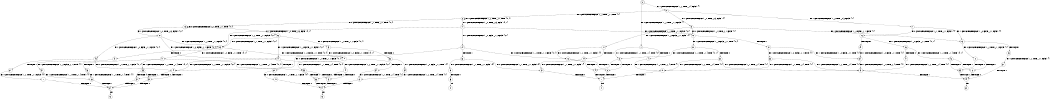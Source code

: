 digraph BCG {
size = "7, 10.5";
center = TRUE;
node [shape = circle];
0 [peripheries = 2];
0 -> 1 [label = "EX !0 !ATOMIC_EXCH_BRANCH (1, +1, TRUE, +1, 1, FALSE) !{}"];
0 -> 2 [label = "EX !1 !ATOMIC_EXCH_BRANCH (1, +1, TRUE, +1, 4, FALSE) !{}"];
1 -> 3 [label = "EX !1 !ATOMIC_EXCH_BRANCH (1, +1, TRUE, +1, 4, TRUE) !{0}"];
1 -> 4 [label = "TERMINATE !0"];
2 -> 5 [label = "EX !1 !ATOMIC_EXCH_BRANCH (1, +0, TRUE, +0, 3, FALSE) !{1}"];
2 -> 6 [label = "EX !0 !ATOMIC_EXCH_BRANCH (1, +1, TRUE, +1, 1, TRUE) !{1}"];
2 -> 7 [label = "EX !1 !ATOMIC_EXCH_BRANCH (1, +0, TRUE, +0, 3, FALSE) !{1}"];
3 -> 8 [label = "TERMINATE !0"];
3 -> 9 [label = "TERMINATE !1"];
4 -> 10 [label = "EX !1 !ATOMIC_EXCH_BRANCH (1, +1, TRUE, +1, 4, TRUE) !{}"];
5 -> 11 [label = "EX !1 !ATOMIC_EXCH_BRANCH (1, +0, FALSE, +1, 1, FALSE) !{1}"];
5 -> 12 [label = "EX !0 !ATOMIC_EXCH_BRANCH (1, +1, TRUE, +1, 1, FALSE) !{1}"];
5 -> 13 [label = "EX !1 !ATOMIC_EXCH_BRANCH (1, +0, FALSE, +1, 1, FALSE) !{1}"];
6 -> 6 [label = "EX !0 !ATOMIC_EXCH_BRANCH (1, +1, TRUE, +1, 1, TRUE) !{0, 1}"];
6 -> 14 [label = "EX !1 !ATOMIC_EXCH_BRANCH (1, +0, TRUE, +0, 3, FALSE) !{0, 1}"];
6 -> 15 [label = "EX !0 !ATOMIC_EXCH_BRANCH (1, +1, TRUE, +1, 1, TRUE) !{0, 1}"];
7 -> 16 [label = "EX !0 !ATOMIC_EXCH_BRANCH (1, +1, TRUE, +1, 1, FALSE) !{1}"];
7 -> 13 [label = "EX !1 !ATOMIC_EXCH_BRANCH (1, +0, FALSE, +1, 1, FALSE) !{1}"];
8 -> 17 [label = "TERMINATE !1"];
9 -> 17 [label = "TERMINATE !0"];
10 -> 17 [label = "TERMINATE !1"];
11 -> 18 [label = "EX !0 !ATOMIC_EXCH_BRANCH (1, +1, TRUE, +1, 1, FALSE) !{1}"];
11 -> 19 [label = "TERMINATE !1"];
12 -> 20 [label = "EX !1 !ATOMIC_EXCH_BRANCH (1, +0, FALSE, +1, 1, TRUE) !{0, 1}"];
12 -> 21 [label = "TERMINATE !0"];
13 -> 22 [label = "EX !0 !ATOMIC_EXCH_BRANCH (1, +1, TRUE, +1, 1, FALSE) !{1}"];
13 -> 23 [label = "TERMINATE !1"];
14 -> 12 [label = "EX !0 !ATOMIC_EXCH_BRANCH (1, +1, TRUE, +1, 1, FALSE) !{0, 1}"];
14 -> 24 [label = "EX !1 !ATOMIC_EXCH_BRANCH (1, +0, FALSE, +1, 1, FALSE) !{0, 1}"];
14 -> 25 [label = "EX !0 !ATOMIC_EXCH_BRANCH (1, +1, TRUE, +1, 1, FALSE) !{0, 1}"];
15 -> 26 [label = "EX !1 !ATOMIC_EXCH_BRANCH (1, +0, TRUE, +0, 3, FALSE) !{0, 1}"];
15 -> 15 [label = "EX !0 !ATOMIC_EXCH_BRANCH (1, +1, TRUE, +1, 1, TRUE) !{0, 1}"];
15 -> 27 [label = "EX !1 !ATOMIC_EXCH_BRANCH (1, +0, TRUE, +0, 3, FALSE) !{0, 1}"];
16 -> 28 [label = "EX !1 !ATOMIC_EXCH_BRANCH (1, +0, FALSE, +1, 1, TRUE) !{0, 1}"];
16 -> 29 [label = "TERMINATE !0"];
17 -> 30 [label = "exit"];
18 -> 8 [label = "TERMINATE !0"];
18 -> 9 [label = "TERMINATE !1"];
19 -> 31 [label = "EX !0 !ATOMIC_EXCH_BRANCH (1, +1, TRUE, +1, 1, FALSE) !{}"];
20 -> 3 [label = "EX !1 !ATOMIC_EXCH_BRANCH (1, +1, TRUE, +1, 4, TRUE) !{0, 1}"];
20 -> 32 [label = "TERMINATE !0"];
21 -> 33 [label = "EX !1 !ATOMIC_EXCH_BRANCH (1, +0, FALSE, +1, 1, TRUE) !{1}"];
21 -> 34 [label = "EX !1 !ATOMIC_EXCH_BRANCH (1, +0, FALSE, +1, 1, TRUE) !{1}"];
22 -> 35 [label = "TERMINATE !0"];
22 -> 36 [label = "TERMINATE !1"];
23 -> 37 [label = "EX !0 !ATOMIC_EXCH_BRANCH (1, +1, TRUE, +1, 1, FALSE) !{}"];
24 -> 18 [label = "EX !0 !ATOMIC_EXCH_BRANCH (1, +1, TRUE, +1, 1, FALSE) !{0, 1}"];
24 -> 38 [label = "TERMINATE !1"];
24 -> 39 [label = "EX !0 !ATOMIC_EXCH_BRANCH (1, +1, TRUE, +1, 1, FALSE) !{0, 1}"];
25 -> 40 [label = "EX !1 !ATOMIC_EXCH_BRANCH (1, +0, FALSE, +1, 1, TRUE) !{0, 1}"];
25 -> 41 [label = "EX !1 !ATOMIC_EXCH_BRANCH (1, +0, FALSE, +1, 1, TRUE) !{0, 1}"];
25 -> 42 [label = "TERMINATE !0"];
26 -> 43 [label = "EX !0 !ATOMIC_EXCH_BRANCH (1, +1, TRUE, +1, 1, FALSE) !{0, 1}"];
26 -> 44 [label = "EX !1 !ATOMIC_EXCH_BRANCH (1, +0, FALSE, +1, 1, FALSE) !{0, 1}"];
26 -> 25 [label = "EX !0 !ATOMIC_EXCH_BRANCH (1, +1, TRUE, +1, 1, FALSE) !{0, 1}"];
27 -> 44 [label = "EX !1 !ATOMIC_EXCH_BRANCH (1, +0, FALSE, +1, 1, FALSE) !{0, 1}"];
27 -> 25 [label = "EX !0 !ATOMIC_EXCH_BRANCH (1, +1, TRUE, +1, 1, FALSE) !{0, 1}"];
27 -> 45 [label = "EX !1 !ATOMIC_EXCH_BRANCH (1, +0, FALSE, +1, 1, FALSE) !{0, 1}"];
28 -> 46 [label = "EX !1 !ATOMIC_EXCH_BRANCH (1, +1, TRUE, +1, 4, TRUE) !{0, 1}"];
28 -> 47 [label = "TERMINATE !0"];
29 -> 34 [label = "EX !1 !ATOMIC_EXCH_BRANCH (1, +0, FALSE, +1, 1, TRUE) !{1}"];
31 -> 17 [label = "TERMINATE !0"];
32 -> 10 [label = "EX !1 !ATOMIC_EXCH_BRANCH (1, +1, TRUE, +1, 4, TRUE) !{1}"];
32 -> 48 [label = "EX !1 !ATOMIC_EXCH_BRANCH (1, +1, TRUE, +1, 4, TRUE) !{1}"];
33 -> 10 [label = "EX !1 !ATOMIC_EXCH_BRANCH (1, +1, TRUE, +1, 4, TRUE) !{1}"];
33 -> 48 [label = "EX !1 !ATOMIC_EXCH_BRANCH (1, +1, TRUE, +1, 4, TRUE) !{1}"];
34 -> 48 [label = "EX !1 !ATOMIC_EXCH_BRANCH (1, +1, TRUE, +1, 4, TRUE) !{1}"];
35 -> 49 [label = "TERMINATE !1"];
36 -> 49 [label = "TERMINATE !0"];
37 -> 49 [label = "TERMINATE !0"];
38 -> 31 [label = "EX !0 !ATOMIC_EXCH_BRANCH (1, +1, TRUE, +1, 1, FALSE) !{0}"];
38 -> 50 [label = "EX !0 !ATOMIC_EXCH_BRANCH (1, +1, TRUE, +1, 1, FALSE) !{0}"];
39 -> 51 [label = "TERMINATE !0"];
39 -> 52 [label = "TERMINATE !1"];
40 -> 53 [label = "EX !1 !ATOMIC_EXCH_BRANCH (1, +1, TRUE, +1, 4, TRUE) !{0, 1}"];
40 -> 54 [label = "TERMINATE !0"];
41 -> 53 [label = "EX !1 !ATOMIC_EXCH_BRANCH (1, +1, TRUE, +1, 4, TRUE) !{0, 1}"];
41 -> 55 [label = "EX !1 !ATOMIC_EXCH_BRANCH (1, +1, TRUE, +1, 4, TRUE) !{0, 1}"];
41 -> 56 [label = "TERMINATE !0"];
42 -> 57 [label = "EX !1 !ATOMIC_EXCH_BRANCH (1, +0, FALSE, +1, 1, TRUE) !{1}"];
43 -> 40 [label = "EX !1 !ATOMIC_EXCH_BRANCH (1, +0, FALSE, +1, 1, TRUE) !{0, 1}"];
43 -> 58 [label = "TERMINATE !0"];
44 -> 59 [label = "EX !0 !ATOMIC_EXCH_BRANCH (1, +1, TRUE, +1, 1, FALSE) !{0, 1}"];
44 -> 60 [label = "TERMINATE !1"];
44 -> 39 [label = "EX !0 !ATOMIC_EXCH_BRANCH (1, +1, TRUE, +1, 1, FALSE) !{0, 1}"];
45 -> 39 [label = "EX !0 !ATOMIC_EXCH_BRANCH (1, +1, TRUE, +1, 1, FALSE) !{0, 1}"];
45 -> 61 [label = "TERMINATE !1"];
46 -> 35 [label = "TERMINATE !0"];
46 -> 36 [label = "TERMINATE !1"];
47 -> 48 [label = "EX !1 !ATOMIC_EXCH_BRANCH (1, +1, TRUE, +1, 4, TRUE) !{1}"];
48 -> 49 [label = "TERMINATE !1"];
49 -> 62 [label = "exit"];
50 -> 63 [label = "TERMINATE !0"];
51 -> 64 [label = "TERMINATE !1"];
52 -> 64 [label = "TERMINATE !0"];
53 -> 65 [label = "TERMINATE !0"];
53 -> 66 [label = "TERMINATE !1"];
54 -> 67 [label = "EX !1 !ATOMIC_EXCH_BRANCH (1, +1, TRUE, +1, 4, TRUE) !{1}"];
55 -> 51 [label = "TERMINATE !0"];
55 -> 52 [label = "TERMINATE !1"];
56 -> 68 [label = "EX !1 !ATOMIC_EXCH_BRANCH (1, +1, TRUE, +1, 4, TRUE) !{1}"];
57 -> 68 [label = "EX !1 !ATOMIC_EXCH_BRANCH (1, +1, TRUE, +1, 4, TRUE) !{1}"];
58 -> 69 [label = "EX !1 !ATOMIC_EXCH_BRANCH (1, +0, FALSE, +1, 1, TRUE) !{1}"];
59 -> 65 [label = "TERMINATE !0"];
59 -> 66 [label = "TERMINATE !1"];
60 -> 70 [label = "EX !0 !ATOMIC_EXCH_BRANCH (1, +1, TRUE, +1, 1, FALSE) !{0}"];
61 -> 71 [label = "EX !0 !ATOMIC_EXCH_BRANCH (1, +1, TRUE, +1, 1, FALSE) !{0}"];
63 -> 72 [label = "exit"];
64 -> 73 [label = "exit"];
65 -> 74 [label = "TERMINATE !1"];
66 -> 74 [label = "TERMINATE !0"];
67 -> 74 [label = "TERMINATE !1"];
68 -> 64 [label = "TERMINATE !1"];
69 -> 67 [label = "EX !1 !ATOMIC_EXCH_BRANCH (1, +1, TRUE, +1, 4, TRUE) !{1}"];
70 -> 74 [label = "TERMINATE !0"];
71 -> 64 [label = "TERMINATE !0"];
74 -> 75 [label = "exit"];
}
